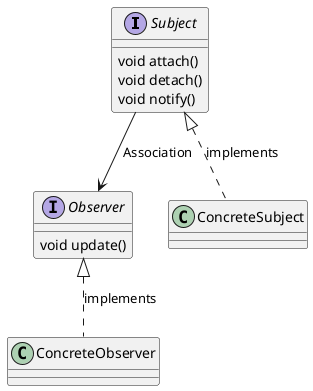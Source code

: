 @startuml
interface Subject{
    void attach()
    void detach()
    void notify()
}

interface Observer{
    void update()
}

class ConcreteSubject
class ConcreteObserver

Subject <|.. ConcreteSubject : implements
Observer <|.. ConcreteObserver : implements
Subject --> Observer : Association
@enduml